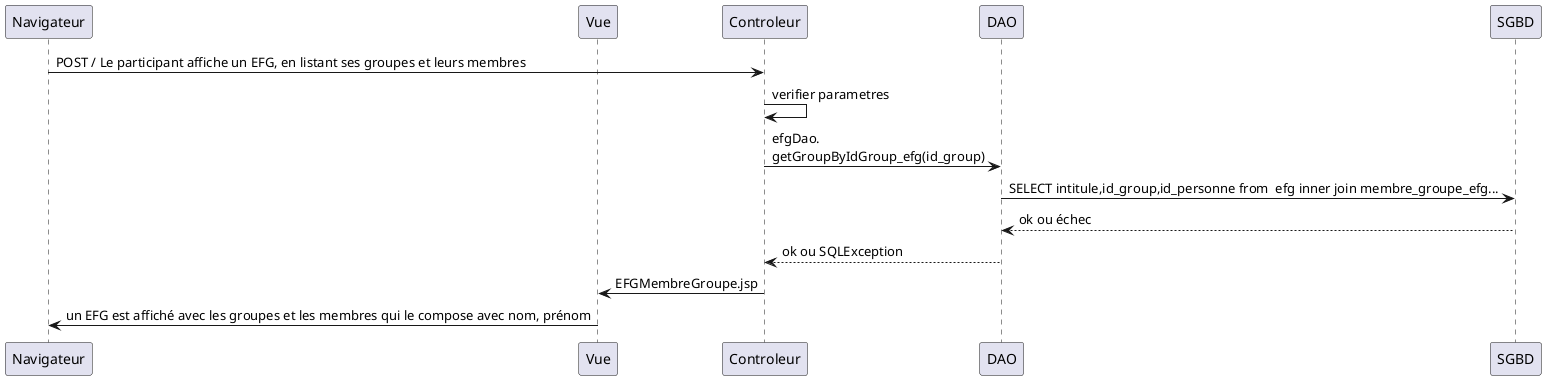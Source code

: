 @startuml
participant Navigateur
participant Vue

Navigateur -> Controleur: POST / Le participant affiche un EFG, en listant ses groupes et leurs membres
Controleur -> Controleur: verifier parametres
Controleur -> DAO: efgDao.\ngetGroupByIdGroup_efg(id_group)
DAO -> SGBD: SELECT intitule,id_group,id_personne from  efg inner join membre_groupe_efg...
SGBD --> DAO: ok ou échec
DAO --> Controleur: ok ou SQLException

Controleur -> Vue: EFGMembreGroupe.jsp
Vue -> Navigateur: un EFG est affiché avec les groupes et les membres qui le compose avec nom, prénom

@enduml
